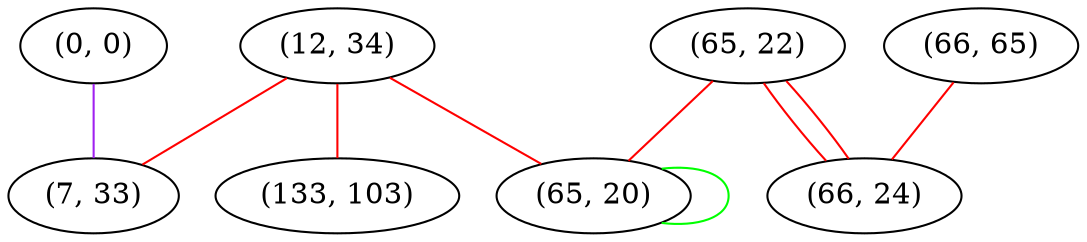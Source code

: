 graph "" {
"(12, 34)";
"(0, 0)";
"(65, 22)";
"(7, 33)";
"(133, 103)";
"(66, 65)";
"(66, 24)";
"(65, 20)";
"(12, 34)" -- "(133, 103)"  [color=red, key=0, weight=1];
"(12, 34)" -- "(65, 20)"  [color=red, key=0, weight=1];
"(12, 34)" -- "(7, 33)"  [color=red, key=0, weight=1];
"(0, 0)" -- "(7, 33)"  [color=purple, key=0, weight=4];
"(65, 22)" -- "(66, 24)"  [color=red, key=0, weight=1];
"(65, 22)" -- "(66, 24)"  [color=red, key=1, weight=1];
"(65, 22)" -- "(65, 20)"  [color=red, key=0, weight=1];
"(66, 65)" -- "(66, 24)"  [color=red, key=0, weight=1];
"(65, 20)" -- "(65, 20)"  [color=green, key=0, weight=2];
}
